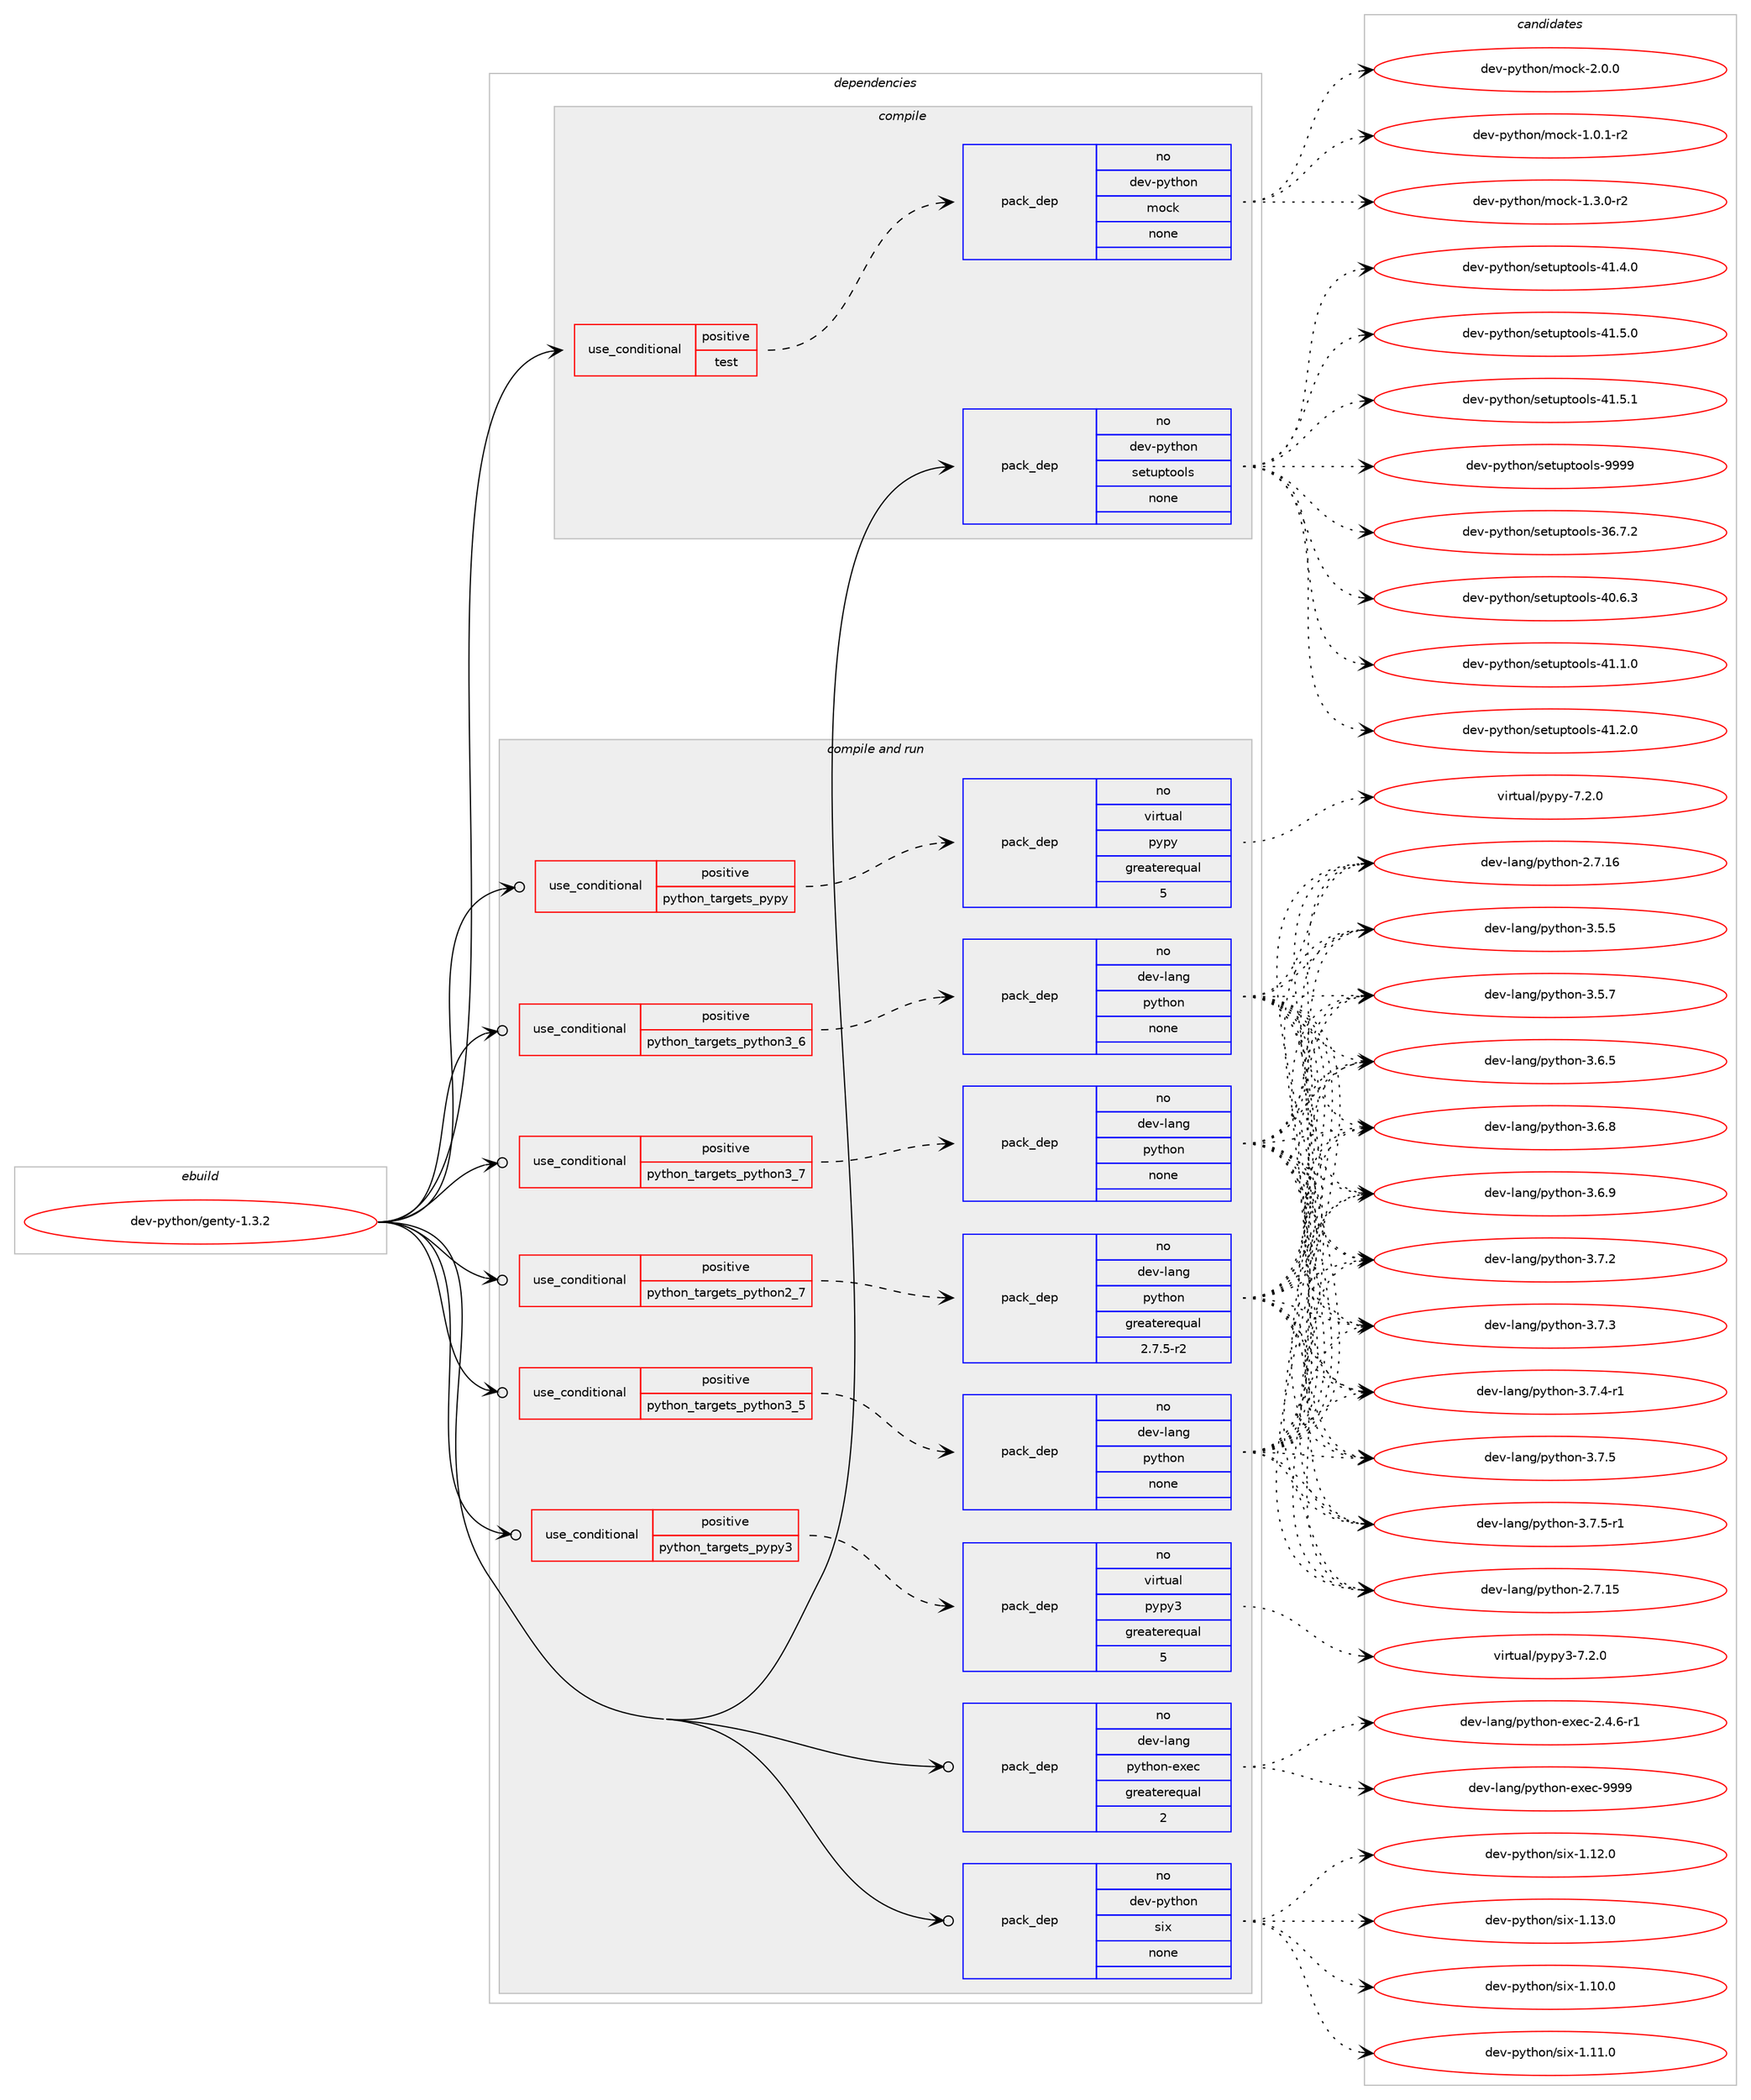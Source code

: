 digraph prolog {

# *************
# Graph options
# *************

newrank=true;
concentrate=true;
compound=true;
graph [rankdir=LR,fontname=Helvetica,fontsize=10,ranksep=1.5];#, ranksep=2.5, nodesep=0.2];
edge  [arrowhead=vee];
node  [fontname=Helvetica,fontsize=10];

# **********
# The ebuild
# **********

subgraph cluster_leftcol {
color=gray;
rank=same;
label=<<i>ebuild</i>>;
id [label="dev-python/genty-1.3.2", color=red, width=4, href="../dev-python/genty-1.3.2.svg"];
}

# ****************
# The dependencies
# ****************

subgraph cluster_midcol {
color=gray;
label=<<i>dependencies</i>>;
subgraph cluster_compile {
fillcolor="#eeeeee";
style=filled;
label=<<i>compile</i>>;
subgraph cond139926 {
dependency606364 [label=<<TABLE BORDER="0" CELLBORDER="1" CELLSPACING="0" CELLPADDING="4"><TR><TD ROWSPAN="3" CELLPADDING="10">use_conditional</TD></TR><TR><TD>positive</TD></TR><TR><TD>test</TD></TR></TABLE>>, shape=none, color=red];
subgraph pack454641 {
dependency606365 [label=<<TABLE BORDER="0" CELLBORDER="1" CELLSPACING="0" CELLPADDING="4" WIDTH="220"><TR><TD ROWSPAN="6" CELLPADDING="30">pack_dep</TD></TR><TR><TD WIDTH="110">no</TD></TR><TR><TD>dev-python</TD></TR><TR><TD>mock</TD></TR><TR><TD>none</TD></TR><TR><TD></TD></TR></TABLE>>, shape=none, color=blue];
}
dependency606364:e -> dependency606365:w [weight=20,style="dashed",arrowhead="vee"];
}
id:e -> dependency606364:w [weight=20,style="solid",arrowhead="vee"];
subgraph pack454642 {
dependency606366 [label=<<TABLE BORDER="0" CELLBORDER="1" CELLSPACING="0" CELLPADDING="4" WIDTH="220"><TR><TD ROWSPAN="6" CELLPADDING="30">pack_dep</TD></TR><TR><TD WIDTH="110">no</TD></TR><TR><TD>dev-python</TD></TR><TR><TD>setuptools</TD></TR><TR><TD>none</TD></TR><TR><TD></TD></TR></TABLE>>, shape=none, color=blue];
}
id:e -> dependency606366:w [weight=20,style="solid",arrowhead="vee"];
}
subgraph cluster_compileandrun {
fillcolor="#eeeeee";
style=filled;
label=<<i>compile and run</i>>;
subgraph cond139927 {
dependency606367 [label=<<TABLE BORDER="0" CELLBORDER="1" CELLSPACING="0" CELLPADDING="4"><TR><TD ROWSPAN="3" CELLPADDING="10">use_conditional</TD></TR><TR><TD>positive</TD></TR><TR><TD>python_targets_pypy</TD></TR></TABLE>>, shape=none, color=red];
subgraph pack454643 {
dependency606368 [label=<<TABLE BORDER="0" CELLBORDER="1" CELLSPACING="0" CELLPADDING="4" WIDTH="220"><TR><TD ROWSPAN="6" CELLPADDING="30">pack_dep</TD></TR><TR><TD WIDTH="110">no</TD></TR><TR><TD>virtual</TD></TR><TR><TD>pypy</TD></TR><TR><TD>greaterequal</TD></TR><TR><TD>5</TD></TR></TABLE>>, shape=none, color=blue];
}
dependency606367:e -> dependency606368:w [weight=20,style="dashed",arrowhead="vee"];
}
id:e -> dependency606367:w [weight=20,style="solid",arrowhead="odotvee"];
subgraph cond139928 {
dependency606369 [label=<<TABLE BORDER="0" CELLBORDER="1" CELLSPACING="0" CELLPADDING="4"><TR><TD ROWSPAN="3" CELLPADDING="10">use_conditional</TD></TR><TR><TD>positive</TD></TR><TR><TD>python_targets_pypy3</TD></TR></TABLE>>, shape=none, color=red];
subgraph pack454644 {
dependency606370 [label=<<TABLE BORDER="0" CELLBORDER="1" CELLSPACING="0" CELLPADDING="4" WIDTH="220"><TR><TD ROWSPAN="6" CELLPADDING="30">pack_dep</TD></TR><TR><TD WIDTH="110">no</TD></TR><TR><TD>virtual</TD></TR><TR><TD>pypy3</TD></TR><TR><TD>greaterequal</TD></TR><TR><TD>5</TD></TR></TABLE>>, shape=none, color=blue];
}
dependency606369:e -> dependency606370:w [weight=20,style="dashed",arrowhead="vee"];
}
id:e -> dependency606369:w [weight=20,style="solid",arrowhead="odotvee"];
subgraph cond139929 {
dependency606371 [label=<<TABLE BORDER="0" CELLBORDER="1" CELLSPACING="0" CELLPADDING="4"><TR><TD ROWSPAN="3" CELLPADDING="10">use_conditional</TD></TR><TR><TD>positive</TD></TR><TR><TD>python_targets_python2_7</TD></TR></TABLE>>, shape=none, color=red];
subgraph pack454645 {
dependency606372 [label=<<TABLE BORDER="0" CELLBORDER="1" CELLSPACING="0" CELLPADDING="4" WIDTH="220"><TR><TD ROWSPAN="6" CELLPADDING="30">pack_dep</TD></TR><TR><TD WIDTH="110">no</TD></TR><TR><TD>dev-lang</TD></TR><TR><TD>python</TD></TR><TR><TD>greaterequal</TD></TR><TR><TD>2.7.5-r2</TD></TR></TABLE>>, shape=none, color=blue];
}
dependency606371:e -> dependency606372:w [weight=20,style="dashed",arrowhead="vee"];
}
id:e -> dependency606371:w [weight=20,style="solid",arrowhead="odotvee"];
subgraph cond139930 {
dependency606373 [label=<<TABLE BORDER="0" CELLBORDER="1" CELLSPACING="0" CELLPADDING="4"><TR><TD ROWSPAN="3" CELLPADDING="10">use_conditional</TD></TR><TR><TD>positive</TD></TR><TR><TD>python_targets_python3_5</TD></TR></TABLE>>, shape=none, color=red];
subgraph pack454646 {
dependency606374 [label=<<TABLE BORDER="0" CELLBORDER="1" CELLSPACING="0" CELLPADDING="4" WIDTH="220"><TR><TD ROWSPAN="6" CELLPADDING="30">pack_dep</TD></TR><TR><TD WIDTH="110">no</TD></TR><TR><TD>dev-lang</TD></TR><TR><TD>python</TD></TR><TR><TD>none</TD></TR><TR><TD></TD></TR></TABLE>>, shape=none, color=blue];
}
dependency606373:e -> dependency606374:w [weight=20,style="dashed",arrowhead="vee"];
}
id:e -> dependency606373:w [weight=20,style="solid",arrowhead="odotvee"];
subgraph cond139931 {
dependency606375 [label=<<TABLE BORDER="0" CELLBORDER="1" CELLSPACING="0" CELLPADDING="4"><TR><TD ROWSPAN="3" CELLPADDING="10">use_conditional</TD></TR><TR><TD>positive</TD></TR><TR><TD>python_targets_python3_6</TD></TR></TABLE>>, shape=none, color=red];
subgraph pack454647 {
dependency606376 [label=<<TABLE BORDER="0" CELLBORDER="1" CELLSPACING="0" CELLPADDING="4" WIDTH="220"><TR><TD ROWSPAN="6" CELLPADDING="30">pack_dep</TD></TR><TR><TD WIDTH="110">no</TD></TR><TR><TD>dev-lang</TD></TR><TR><TD>python</TD></TR><TR><TD>none</TD></TR><TR><TD></TD></TR></TABLE>>, shape=none, color=blue];
}
dependency606375:e -> dependency606376:w [weight=20,style="dashed",arrowhead="vee"];
}
id:e -> dependency606375:w [weight=20,style="solid",arrowhead="odotvee"];
subgraph cond139932 {
dependency606377 [label=<<TABLE BORDER="0" CELLBORDER="1" CELLSPACING="0" CELLPADDING="4"><TR><TD ROWSPAN="3" CELLPADDING="10">use_conditional</TD></TR><TR><TD>positive</TD></TR><TR><TD>python_targets_python3_7</TD></TR></TABLE>>, shape=none, color=red];
subgraph pack454648 {
dependency606378 [label=<<TABLE BORDER="0" CELLBORDER="1" CELLSPACING="0" CELLPADDING="4" WIDTH="220"><TR><TD ROWSPAN="6" CELLPADDING="30">pack_dep</TD></TR><TR><TD WIDTH="110">no</TD></TR><TR><TD>dev-lang</TD></TR><TR><TD>python</TD></TR><TR><TD>none</TD></TR><TR><TD></TD></TR></TABLE>>, shape=none, color=blue];
}
dependency606377:e -> dependency606378:w [weight=20,style="dashed",arrowhead="vee"];
}
id:e -> dependency606377:w [weight=20,style="solid",arrowhead="odotvee"];
subgraph pack454649 {
dependency606379 [label=<<TABLE BORDER="0" CELLBORDER="1" CELLSPACING="0" CELLPADDING="4" WIDTH="220"><TR><TD ROWSPAN="6" CELLPADDING="30">pack_dep</TD></TR><TR><TD WIDTH="110">no</TD></TR><TR><TD>dev-lang</TD></TR><TR><TD>python-exec</TD></TR><TR><TD>greaterequal</TD></TR><TR><TD>2</TD></TR></TABLE>>, shape=none, color=blue];
}
id:e -> dependency606379:w [weight=20,style="solid",arrowhead="odotvee"];
subgraph pack454650 {
dependency606380 [label=<<TABLE BORDER="0" CELLBORDER="1" CELLSPACING="0" CELLPADDING="4" WIDTH="220"><TR><TD ROWSPAN="6" CELLPADDING="30">pack_dep</TD></TR><TR><TD WIDTH="110">no</TD></TR><TR><TD>dev-python</TD></TR><TR><TD>six</TD></TR><TR><TD>none</TD></TR><TR><TD></TD></TR></TABLE>>, shape=none, color=blue];
}
id:e -> dependency606380:w [weight=20,style="solid",arrowhead="odotvee"];
}
subgraph cluster_run {
fillcolor="#eeeeee";
style=filled;
label=<<i>run</i>>;
}
}

# **************
# The candidates
# **************

subgraph cluster_choices {
rank=same;
color=gray;
label=<<i>candidates</i>>;

subgraph choice454641 {
color=black;
nodesep=1;
choice1001011184511212111610411111047109111991074549464846494511450 [label="dev-python/mock-1.0.1-r2", color=red, width=4,href="../dev-python/mock-1.0.1-r2.svg"];
choice1001011184511212111610411111047109111991074549465146484511450 [label="dev-python/mock-1.3.0-r2", color=red, width=4,href="../dev-python/mock-1.3.0-r2.svg"];
choice100101118451121211161041111104710911199107455046484648 [label="dev-python/mock-2.0.0", color=red, width=4,href="../dev-python/mock-2.0.0.svg"];
dependency606365:e -> choice1001011184511212111610411111047109111991074549464846494511450:w [style=dotted,weight="100"];
dependency606365:e -> choice1001011184511212111610411111047109111991074549465146484511450:w [style=dotted,weight="100"];
dependency606365:e -> choice100101118451121211161041111104710911199107455046484648:w [style=dotted,weight="100"];
}
subgraph choice454642 {
color=black;
nodesep=1;
choice100101118451121211161041111104711510111611711211611111110811545515446554650 [label="dev-python/setuptools-36.7.2", color=red, width=4,href="../dev-python/setuptools-36.7.2.svg"];
choice100101118451121211161041111104711510111611711211611111110811545524846544651 [label="dev-python/setuptools-40.6.3", color=red, width=4,href="../dev-python/setuptools-40.6.3.svg"];
choice100101118451121211161041111104711510111611711211611111110811545524946494648 [label="dev-python/setuptools-41.1.0", color=red, width=4,href="../dev-python/setuptools-41.1.0.svg"];
choice100101118451121211161041111104711510111611711211611111110811545524946504648 [label="dev-python/setuptools-41.2.0", color=red, width=4,href="../dev-python/setuptools-41.2.0.svg"];
choice100101118451121211161041111104711510111611711211611111110811545524946524648 [label="dev-python/setuptools-41.4.0", color=red, width=4,href="../dev-python/setuptools-41.4.0.svg"];
choice100101118451121211161041111104711510111611711211611111110811545524946534648 [label="dev-python/setuptools-41.5.0", color=red, width=4,href="../dev-python/setuptools-41.5.0.svg"];
choice100101118451121211161041111104711510111611711211611111110811545524946534649 [label="dev-python/setuptools-41.5.1", color=red, width=4,href="../dev-python/setuptools-41.5.1.svg"];
choice10010111845112121116104111110471151011161171121161111111081154557575757 [label="dev-python/setuptools-9999", color=red, width=4,href="../dev-python/setuptools-9999.svg"];
dependency606366:e -> choice100101118451121211161041111104711510111611711211611111110811545515446554650:w [style=dotted,weight="100"];
dependency606366:e -> choice100101118451121211161041111104711510111611711211611111110811545524846544651:w [style=dotted,weight="100"];
dependency606366:e -> choice100101118451121211161041111104711510111611711211611111110811545524946494648:w [style=dotted,weight="100"];
dependency606366:e -> choice100101118451121211161041111104711510111611711211611111110811545524946504648:w [style=dotted,weight="100"];
dependency606366:e -> choice100101118451121211161041111104711510111611711211611111110811545524946524648:w [style=dotted,weight="100"];
dependency606366:e -> choice100101118451121211161041111104711510111611711211611111110811545524946534648:w [style=dotted,weight="100"];
dependency606366:e -> choice100101118451121211161041111104711510111611711211611111110811545524946534649:w [style=dotted,weight="100"];
dependency606366:e -> choice10010111845112121116104111110471151011161171121161111111081154557575757:w [style=dotted,weight="100"];
}
subgraph choice454643 {
color=black;
nodesep=1;
choice1181051141161179710847112121112121455546504648 [label="virtual/pypy-7.2.0", color=red, width=4,href="../virtual/pypy-7.2.0.svg"];
dependency606368:e -> choice1181051141161179710847112121112121455546504648:w [style=dotted,weight="100"];
}
subgraph choice454644 {
color=black;
nodesep=1;
choice118105114116117971084711212111212151455546504648 [label="virtual/pypy3-7.2.0", color=red, width=4,href="../virtual/pypy3-7.2.0.svg"];
dependency606370:e -> choice118105114116117971084711212111212151455546504648:w [style=dotted,weight="100"];
}
subgraph choice454645 {
color=black;
nodesep=1;
choice10010111845108971101034711212111610411111045504655464953 [label="dev-lang/python-2.7.15", color=red, width=4,href="../dev-lang/python-2.7.15.svg"];
choice10010111845108971101034711212111610411111045504655464954 [label="dev-lang/python-2.7.16", color=red, width=4,href="../dev-lang/python-2.7.16.svg"];
choice100101118451089711010347112121116104111110455146534653 [label="dev-lang/python-3.5.5", color=red, width=4,href="../dev-lang/python-3.5.5.svg"];
choice100101118451089711010347112121116104111110455146534655 [label="dev-lang/python-3.5.7", color=red, width=4,href="../dev-lang/python-3.5.7.svg"];
choice100101118451089711010347112121116104111110455146544653 [label="dev-lang/python-3.6.5", color=red, width=4,href="../dev-lang/python-3.6.5.svg"];
choice100101118451089711010347112121116104111110455146544656 [label="dev-lang/python-3.6.8", color=red, width=4,href="../dev-lang/python-3.6.8.svg"];
choice100101118451089711010347112121116104111110455146544657 [label="dev-lang/python-3.6.9", color=red, width=4,href="../dev-lang/python-3.6.9.svg"];
choice100101118451089711010347112121116104111110455146554650 [label="dev-lang/python-3.7.2", color=red, width=4,href="../dev-lang/python-3.7.2.svg"];
choice100101118451089711010347112121116104111110455146554651 [label="dev-lang/python-3.7.3", color=red, width=4,href="../dev-lang/python-3.7.3.svg"];
choice1001011184510897110103471121211161041111104551465546524511449 [label="dev-lang/python-3.7.4-r1", color=red, width=4,href="../dev-lang/python-3.7.4-r1.svg"];
choice100101118451089711010347112121116104111110455146554653 [label="dev-lang/python-3.7.5", color=red, width=4,href="../dev-lang/python-3.7.5.svg"];
choice1001011184510897110103471121211161041111104551465546534511449 [label="dev-lang/python-3.7.5-r1", color=red, width=4,href="../dev-lang/python-3.7.5-r1.svg"];
dependency606372:e -> choice10010111845108971101034711212111610411111045504655464953:w [style=dotted,weight="100"];
dependency606372:e -> choice10010111845108971101034711212111610411111045504655464954:w [style=dotted,weight="100"];
dependency606372:e -> choice100101118451089711010347112121116104111110455146534653:w [style=dotted,weight="100"];
dependency606372:e -> choice100101118451089711010347112121116104111110455146534655:w [style=dotted,weight="100"];
dependency606372:e -> choice100101118451089711010347112121116104111110455146544653:w [style=dotted,weight="100"];
dependency606372:e -> choice100101118451089711010347112121116104111110455146544656:w [style=dotted,weight="100"];
dependency606372:e -> choice100101118451089711010347112121116104111110455146544657:w [style=dotted,weight="100"];
dependency606372:e -> choice100101118451089711010347112121116104111110455146554650:w [style=dotted,weight="100"];
dependency606372:e -> choice100101118451089711010347112121116104111110455146554651:w [style=dotted,weight="100"];
dependency606372:e -> choice1001011184510897110103471121211161041111104551465546524511449:w [style=dotted,weight="100"];
dependency606372:e -> choice100101118451089711010347112121116104111110455146554653:w [style=dotted,weight="100"];
dependency606372:e -> choice1001011184510897110103471121211161041111104551465546534511449:w [style=dotted,weight="100"];
}
subgraph choice454646 {
color=black;
nodesep=1;
choice10010111845108971101034711212111610411111045504655464953 [label="dev-lang/python-2.7.15", color=red, width=4,href="../dev-lang/python-2.7.15.svg"];
choice10010111845108971101034711212111610411111045504655464954 [label="dev-lang/python-2.7.16", color=red, width=4,href="../dev-lang/python-2.7.16.svg"];
choice100101118451089711010347112121116104111110455146534653 [label="dev-lang/python-3.5.5", color=red, width=4,href="../dev-lang/python-3.5.5.svg"];
choice100101118451089711010347112121116104111110455146534655 [label="dev-lang/python-3.5.7", color=red, width=4,href="../dev-lang/python-3.5.7.svg"];
choice100101118451089711010347112121116104111110455146544653 [label="dev-lang/python-3.6.5", color=red, width=4,href="../dev-lang/python-3.6.5.svg"];
choice100101118451089711010347112121116104111110455146544656 [label="dev-lang/python-3.6.8", color=red, width=4,href="../dev-lang/python-3.6.8.svg"];
choice100101118451089711010347112121116104111110455146544657 [label="dev-lang/python-3.6.9", color=red, width=4,href="../dev-lang/python-3.6.9.svg"];
choice100101118451089711010347112121116104111110455146554650 [label="dev-lang/python-3.7.2", color=red, width=4,href="../dev-lang/python-3.7.2.svg"];
choice100101118451089711010347112121116104111110455146554651 [label="dev-lang/python-3.7.3", color=red, width=4,href="../dev-lang/python-3.7.3.svg"];
choice1001011184510897110103471121211161041111104551465546524511449 [label="dev-lang/python-3.7.4-r1", color=red, width=4,href="../dev-lang/python-3.7.4-r1.svg"];
choice100101118451089711010347112121116104111110455146554653 [label="dev-lang/python-3.7.5", color=red, width=4,href="../dev-lang/python-3.7.5.svg"];
choice1001011184510897110103471121211161041111104551465546534511449 [label="dev-lang/python-3.7.5-r1", color=red, width=4,href="../dev-lang/python-3.7.5-r1.svg"];
dependency606374:e -> choice10010111845108971101034711212111610411111045504655464953:w [style=dotted,weight="100"];
dependency606374:e -> choice10010111845108971101034711212111610411111045504655464954:w [style=dotted,weight="100"];
dependency606374:e -> choice100101118451089711010347112121116104111110455146534653:w [style=dotted,weight="100"];
dependency606374:e -> choice100101118451089711010347112121116104111110455146534655:w [style=dotted,weight="100"];
dependency606374:e -> choice100101118451089711010347112121116104111110455146544653:w [style=dotted,weight="100"];
dependency606374:e -> choice100101118451089711010347112121116104111110455146544656:w [style=dotted,weight="100"];
dependency606374:e -> choice100101118451089711010347112121116104111110455146544657:w [style=dotted,weight="100"];
dependency606374:e -> choice100101118451089711010347112121116104111110455146554650:w [style=dotted,weight="100"];
dependency606374:e -> choice100101118451089711010347112121116104111110455146554651:w [style=dotted,weight="100"];
dependency606374:e -> choice1001011184510897110103471121211161041111104551465546524511449:w [style=dotted,weight="100"];
dependency606374:e -> choice100101118451089711010347112121116104111110455146554653:w [style=dotted,weight="100"];
dependency606374:e -> choice1001011184510897110103471121211161041111104551465546534511449:w [style=dotted,weight="100"];
}
subgraph choice454647 {
color=black;
nodesep=1;
choice10010111845108971101034711212111610411111045504655464953 [label="dev-lang/python-2.7.15", color=red, width=4,href="../dev-lang/python-2.7.15.svg"];
choice10010111845108971101034711212111610411111045504655464954 [label="dev-lang/python-2.7.16", color=red, width=4,href="../dev-lang/python-2.7.16.svg"];
choice100101118451089711010347112121116104111110455146534653 [label="dev-lang/python-3.5.5", color=red, width=4,href="../dev-lang/python-3.5.5.svg"];
choice100101118451089711010347112121116104111110455146534655 [label="dev-lang/python-3.5.7", color=red, width=4,href="../dev-lang/python-3.5.7.svg"];
choice100101118451089711010347112121116104111110455146544653 [label="dev-lang/python-3.6.5", color=red, width=4,href="../dev-lang/python-3.6.5.svg"];
choice100101118451089711010347112121116104111110455146544656 [label="dev-lang/python-3.6.8", color=red, width=4,href="../dev-lang/python-3.6.8.svg"];
choice100101118451089711010347112121116104111110455146544657 [label="dev-lang/python-3.6.9", color=red, width=4,href="../dev-lang/python-3.6.9.svg"];
choice100101118451089711010347112121116104111110455146554650 [label="dev-lang/python-3.7.2", color=red, width=4,href="../dev-lang/python-3.7.2.svg"];
choice100101118451089711010347112121116104111110455146554651 [label="dev-lang/python-3.7.3", color=red, width=4,href="../dev-lang/python-3.7.3.svg"];
choice1001011184510897110103471121211161041111104551465546524511449 [label="dev-lang/python-3.7.4-r1", color=red, width=4,href="../dev-lang/python-3.7.4-r1.svg"];
choice100101118451089711010347112121116104111110455146554653 [label="dev-lang/python-3.7.5", color=red, width=4,href="../dev-lang/python-3.7.5.svg"];
choice1001011184510897110103471121211161041111104551465546534511449 [label="dev-lang/python-3.7.5-r1", color=red, width=4,href="../dev-lang/python-3.7.5-r1.svg"];
dependency606376:e -> choice10010111845108971101034711212111610411111045504655464953:w [style=dotted,weight="100"];
dependency606376:e -> choice10010111845108971101034711212111610411111045504655464954:w [style=dotted,weight="100"];
dependency606376:e -> choice100101118451089711010347112121116104111110455146534653:w [style=dotted,weight="100"];
dependency606376:e -> choice100101118451089711010347112121116104111110455146534655:w [style=dotted,weight="100"];
dependency606376:e -> choice100101118451089711010347112121116104111110455146544653:w [style=dotted,weight="100"];
dependency606376:e -> choice100101118451089711010347112121116104111110455146544656:w [style=dotted,weight="100"];
dependency606376:e -> choice100101118451089711010347112121116104111110455146544657:w [style=dotted,weight="100"];
dependency606376:e -> choice100101118451089711010347112121116104111110455146554650:w [style=dotted,weight="100"];
dependency606376:e -> choice100101118451089711010347112121116104111110455146554651:w [style=dotted,weight="100"];
dependency606376:e -> choice1001011184510897110103471121211161041111104551465546524511449:w [style=dotted,weight="100"];
dependency606376:e -> choice100101118451089711010347112121116104111110455146554653:w [style=dotted,weight="100"];
dependency606376:e -> choice1001011184510897110103471121211161041111104551465546534511449:w [style=dotted,weight="100"];
}
subgraph choice454648 {
color=black;
nodesep=1;
choice10010111845108971101034711212111610411111045504655464953 [label="dev-lang/python-2.7.15", color=red, width=4,href="../dev-lang/python-2.7.15.svg"];
choice10010111845108971101034711212111610411111045504655464954 [label="dev-lang/python-2.7.16", color=red, width=4,href="../dev-lang/python-2.7.16.svg"];
choice100101118451089711010347112121116104111110455146534653 [label="dev-lang/python-3.5.5", color=red, width=4,href="../dev-lang/python-3.5.5.svg"];
choice100101118451089711010347112121116104111110455146534655 [label="dev-lang/python-3.5.7", color=red, width=4,href="../dev-lang/python-3.5.7.svg"];
choice100101118451089711010347112121116104111110455146544653 [label="dev-lang/python-3.6.5", color=red, width=4,href="../dev-lang/python-3.6.5.svg"];
choice100101118451089711010347112121116104111110455146544656 [label="dev-lang/python-3.6.8", color=red, width=4,href="../dev-lang/python-3.6.8.svg"];
choice100101118451089711010347112121116104111110455146544657 [label="dev-lang/python-3.6.9", color=red, width=4,href="../dev-lang/python-3.6.9.svg"];
choice100101118451089711010347112121116104111110455146554650 [label="dev-lang/python-3.7.2", color=red, width=4,href="../dev-lang/python-3.7.2.svg"];
choice100101118451089711010347112121116104111110455146554651 [label="dev-lang/python-3.7.3", color=red, width=4,href="../dev-lang/python-3.7.3.svg"];
choice1001011184510897110103471121211161041111104551465546524511449 [label="dev-lang/python-3.7.4-r1", color=red, width=4,href="../dev-lang/python-3.7.4-r1.svg"];
choice100101118451089711010347112121116104111110455146554653 [label="dev-lang/python-3.7.5", color=red, width=4,href="../dev-lang/python-3.7.5.svg"];
choice1001011184510897110103471121211161041111104551465546534511449 [label="dev-lang/python-3.7.5-r1", color=red, width=4,href="../dev-lang/python-3.7.5-r1.svg"];
dependency606378:e -> choice10010111845108971101034711212111610411111045504655464953:w [style=dotted,weight="100"];
dependency606378:e -> choice10010111845108971101034711212111610411111045504655464954:w [style=dotted,weight="100"];
dependency606378:e -> choice100101118451089711010347112121116104111110455146534653:w [style=dotted,weight="100"];
dependency606378:e -> choice100101118451089711010347112121116104111110455146534655:w [style=dotted,weight="100"];
dependency606378:e -> choice100101118451089711010347112121116104111110455146544653:w [style=dotted,weight="100"];
dependency606378:e -> choice100101118451089711010347112121116104111110455146544656:w [style=dotted,weight="100"];
dependency606378:e -> choice100101118451089711010347112121116104111110455146544657:w [style=dotted,weight="100"];
dependency606378:e -> choice100101118451089711010347112121116104111110455146554650:w [style=dotted,weight="100"];
dependency606378:e -> choice100101118451089711010347112121116104111110455146554651:w [style=dotted,weight="100"];
dependency606378:e -> choice1001011184510897110103471121211161041111104551465546524511449:w [style=dotted,weight="100"];
dependency606378:e -> choice100101118451089711010347112121116104111110455146554653:w [style=dotted,weight="100"];
dependency606378:e -> choice1001011184510897110103471121211161041111104551465546534511449:w [style=dotted,weight="100"];
}
subgraph choice454649 {
color=black;
nodesep=1;
choice10010111845108971101034711212111610411111045101120101994550465246544511449 [label="dev-lang/python-exec-2.4.6-r1", color=red, width=4,href="../dev-lang/python-exec-2.4.6-r1.svg"];
choice10010111845108971101034711212111610411111045101120101994557575757 [label="dev-lang/python-exec-9999", color=red, width=4,href="../dev-lang/python-exec-9999.svg"];
dependency606379:e -> choice10010111845108971101034711212111610411111045101120101994550465246544511449:w [style=dotted,weight="100"];
dependency606379:e -> choice10010111845108971101034711212111610411111045101120101994557575757:w [style=dotted,weight="100"];
}
subgraph choice454650 {
color=black;
nodesep=1;
choice100101118451121211161041111104711510512045494649484648 [label="dev-python/six-1.10.0", color=red, width=4,href="../dev-python/six-1.10.0.svg"];
choice100101118451121211161041111104711510512045494649494648 [label="dev-python/six-1.11.0", color=red, width=4,href="../dev-python/six-1.11.0.svg"];
choice100101118451121211161041111104711510512045494649504648 [label="dev-python/six-1.12.0", color=red, width=4,href="../dev-python/six-1.12.0.svg"];
choice100101118451121211161041111104711510512045494649514648 [label="dev-python/six-1.13.0", color=red, width=4,href="../dev-python/six-1.13.0.svg"];
dependency606380:e -> choice100101118451121211161041111104711510512045494649484648:w [style=dotted,weight="100"];
dependency606380:e -> choice100101118451121211161041111104711510512045494649494648:w [style=dotted,weight="100"];
dependency606380:e -> choice100101118451121211161041111104711510512045494649504648:w [style=dotted,weight="100"];
dependency606380:e -> choice100101118451121211161041111104711510512045494649514648:w [style=dotted,weight="100"];
}
}

}
